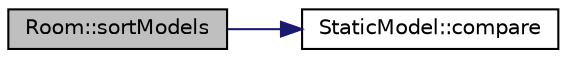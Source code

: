 digraph "Room::sortModels"
{
 // INTERACTIVE_SVG=YES
  edge [fontname="Helvetica",fontsize="10",labelfontname="Helvetica",labelfontsize="10"];
  node [fontname="Helvetica",fontsize="10",shape=record];
  rankdir="LR";
  Node1 [label="Room::sortModels",height=0.2,width=0.4,color="black", fillcolor="grey75", style="filled" fontcolor="black"];
  Node1 -> Node2 [color="midnightblue",fontsize="10",style="solid",fontname="Helvetica"];
  Node2 [label="StaticModel::compare",height=0.2,width=0.4,color="black", fillcolor="white", style="filled",URL="$class_static_model.html#aaa63ab9d47d60fc429ea433c31623d89"];
}
